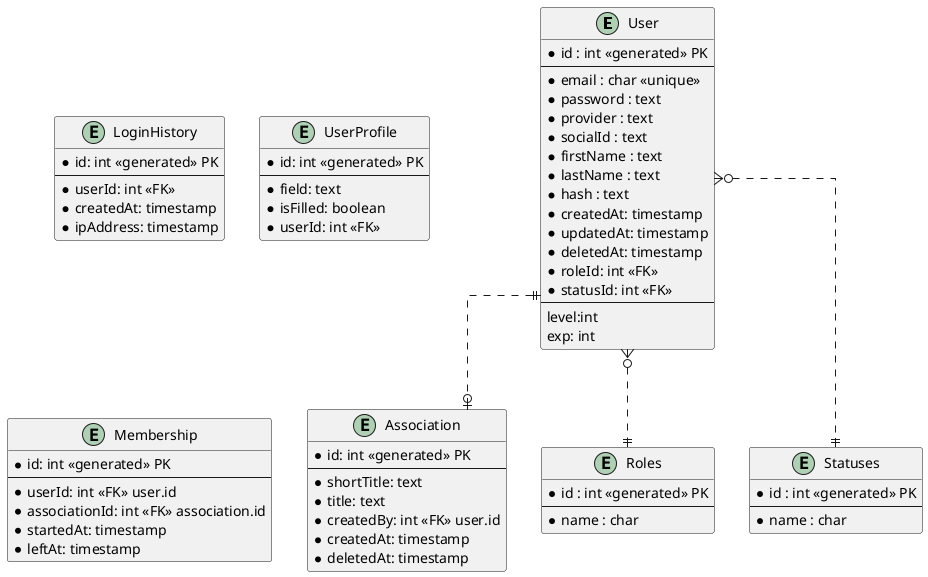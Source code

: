 @startuml

' hide the spot
' hide circle

' avoid problems with angled crows feet
skinparam linetype ortho

entity "User" as user {
  *id : int <<generated>> PK
  --
  *email : char <<unique>>
  *password : text
  *provider : text
  *socialId : text
  *firstName : text
  *lastName : text
  *hash : text
  *createdAt: timestamp
  *updatedAt: timestamp
  *deletedAt: timestamp
  *roleId: int <<FK>>
  *statusId: int <<FK>>
  --
  level:int
  exp: int
}

entity "LoginHistory" as loginHistory {
  *id: int <<generated>> PK
  --
  *userId: int <<FK>>
  *createdAt: timestamp
  *ipAddress: timestamp
}

entity "UserProfile" as userProfile {
  *id: int <<generated>> PK
  --
  *field: text
  *isFilled: boolean
  *userId: int <<FK>>
}

entity "Association" as association {
  *id: int <<generated>> PK
  --
  *shortTitle: text
  *title: text
  *createdBy: int <<FK>> user.id
  *createdAt: timestamp
  *deletedAt: timestamp
} 

entity "Membership" as membership {
  *id: int <<generated>> PK
  --
  *userId: int <<FK>> user.id
  *associationId: int <<FK>> association.id
  *startedAt: timestamp
  *leftAt: timestamp
}

entity "Roles" as roles {
  *id : int <<generated>> PK
  --
  *name : char
}

entity "Statuses" as statuses {
  *id : int <<generated>> PK
  --
  *name : char
}

user }o..|| roles
user }o..|| statuses
user ||..o| association

@enduml